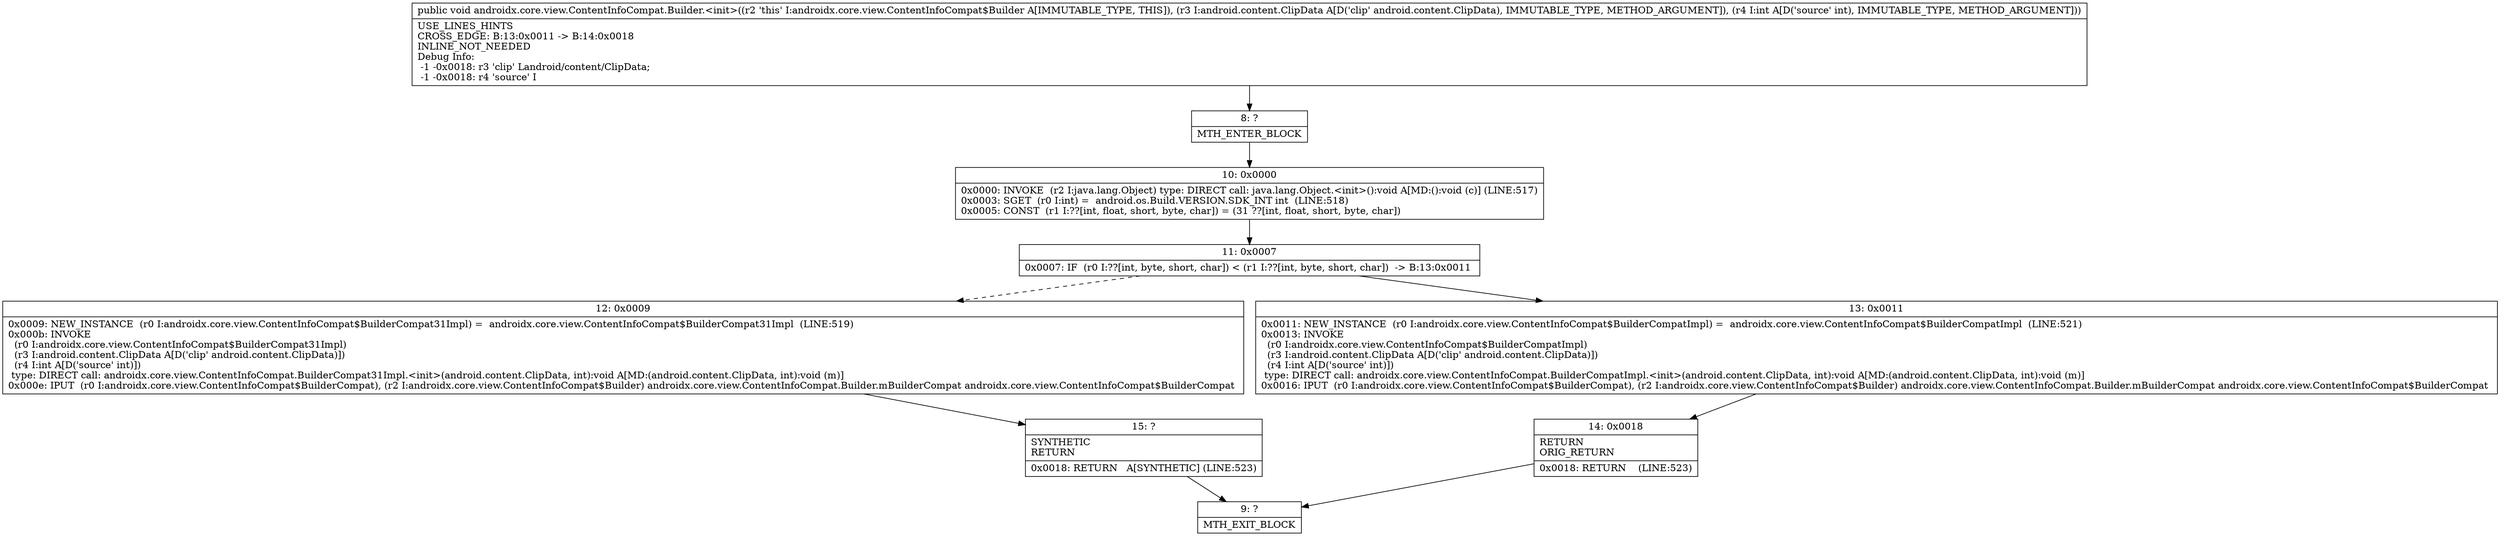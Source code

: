 digraph "CFG forandroidx.core.view.ContentInfoCompat.Builder.\<init\>(Landroid\/content\/ClipData;I)V" {
Node_8 [shape=record,label="{8\:\ ?|MTH_ENTER_BLOCK\l}"];
Node_10 [shape=record,label="{10\:\ 0x0000|0x0000: INVOKE  (r2 I:java.lang.Object) type: DIRECT call: java.lang.Object.\<init\>():void A[MD:():void (c)] (LINE:517)\l0x0003: SGET  (r0 I:int) =  android.os.Build.VERSION.SDK_INT int  (LINE:518)\l0x0005: CONST  (r1 I:??[int, float, short, byte, char]) = (31 ??[int, float, short, byte, char]) \l}"];
Node_11 [shape=record,label="{11\:\ 0x0007|0x0007: IF  (r0 I:??[int, byte, short, char]) \< (r1 I:??[int, byte, short, char])  \-\> B:13:0x0011 \l}"];
Node_12 [shape=record,label="{12\:\ 0x0009|0x0009: NEW_INSTANCE  (r0 I:androidx.core.view.ContentInfoCompat$BuilderCompat31Impl) =  androidx.core.view.ContentInfoCompat$BuilderCompat31Impl  (LINE:519)\l0x000b: INVOKE  \l  (r0 I:androidx.core.view.ContentInfoCompat$BuilderCompat31Impl)\l  (r3 I:android.content.ClipData A[D('clip' android.content.ClipData)])\l  (r4 I:int A[D('source' int)])\l type: DIRECT call: androidx.core.view.ContentInfoCompat.BuilderCompat31Impl.\<init\>(android.content.ClipData, int):void A[MD:(android.content.ClipData, int):void (m)]\l0x000e: IPUT  (r0 I:androidx.core.view.ContentInfoCompat$BuilderCompat), (r2 I:androidx.core.view.ContentInfoCompat$Builder) androidx.core.view.ContentInfoCompat.Builder.mBuilderCompat androidx.core.view.ContentInfoCompat$BuilderCompat \l}"];
Node_15 [shape=record,label="{15\:\ ?|SYNTHETIC\lRETURN\l|0x0018: RETURN   A[SYNTHETIC] (LINE:523)\l}"];
Node_9 [shape=record,label="{9\:\ ?|MTH_EXIT_BLOCK\l}"];
Node_13 [shape=record,label="{13\:\ 0x0011|0x0011: NEW_INSTANCE  (r0 I:androidx.core.view.ContentInfoCompat$BuilderCompatImpl) =  androidx.core.view.ContentInfoCompat$BuilderCompatImpl  (LINE:521)\l0x0013: INVOKE  \l  (r0 I:androidx.core.view.ContentInfoCompat$BuilderCompatImpl)\l  (r3 I:android.content.ClipData A[D('clip' android.content.ClipData)])\l  (r4 I:int A[D('source' int)])\l type: DIRECT call: androidx.core.view.ContentInfoCompat.BuilderCompatImpl.\<init\>(android.content.ClipData, int):void A[MD:(android.content.ClipData, int):void (m)]\l0x0016: IPUT  (r0 I:androidx.core.view.ContentInfoCompat$BuilderCompat), (r2 I:androidx.core.view.ContentInfoCompat$Builder) androidx.core.view.ContentInfoCompat.Builder.mBuilderCompat androidx.core.view.ContentInfoCompat$BuilderCompat \l}"];
Node_14 [shape=record,label="{14\:\ 0x0018|RETURN\lORIG_RETURN\l|0x0018: RETURN    (LINE:523)\l}"];
MethodNode[shape=record,label="{public void androidx.core.view.ContentInfoCompat.Builder.\<init\>((r2 'this' I:androidx.core.view.ContentInfoCompat$Builder A[IMMUTABLE_TYPE, THIS]), (r3 I:android.content.ClipData A[D('clip' android.content.ClipData), IMMUTABLE_TYPE, METHOD_ARGUMENT]), (r4 I:int A[D('source' int), IMMUTABLE_TYPE, METHOD_ARGUMENT]))  | USE_LINES_HINTS\lCROSS_EDGE: B:13:0x0011 \-\> B:14:0x0018\lINLINE_NOT_NEEDED\lDebug Info:\l  \-1 \-0x0018: r3 'clip' Landroid\/content\/ClipData;\l  \-1 \-0x0018: r4 'source' I\l}"];
MethodNode -> Node_8;Node_8 -> Node_10;
Node_10 -> Node_11;
Node_11 -> Node_12[style=dashed];
Node_11 -> Node_13;
Node_12 -> Node_15;
Node_15 -> Node_9;
Node_13 -> Node_14;
Node_14 -> Node_9;
}


